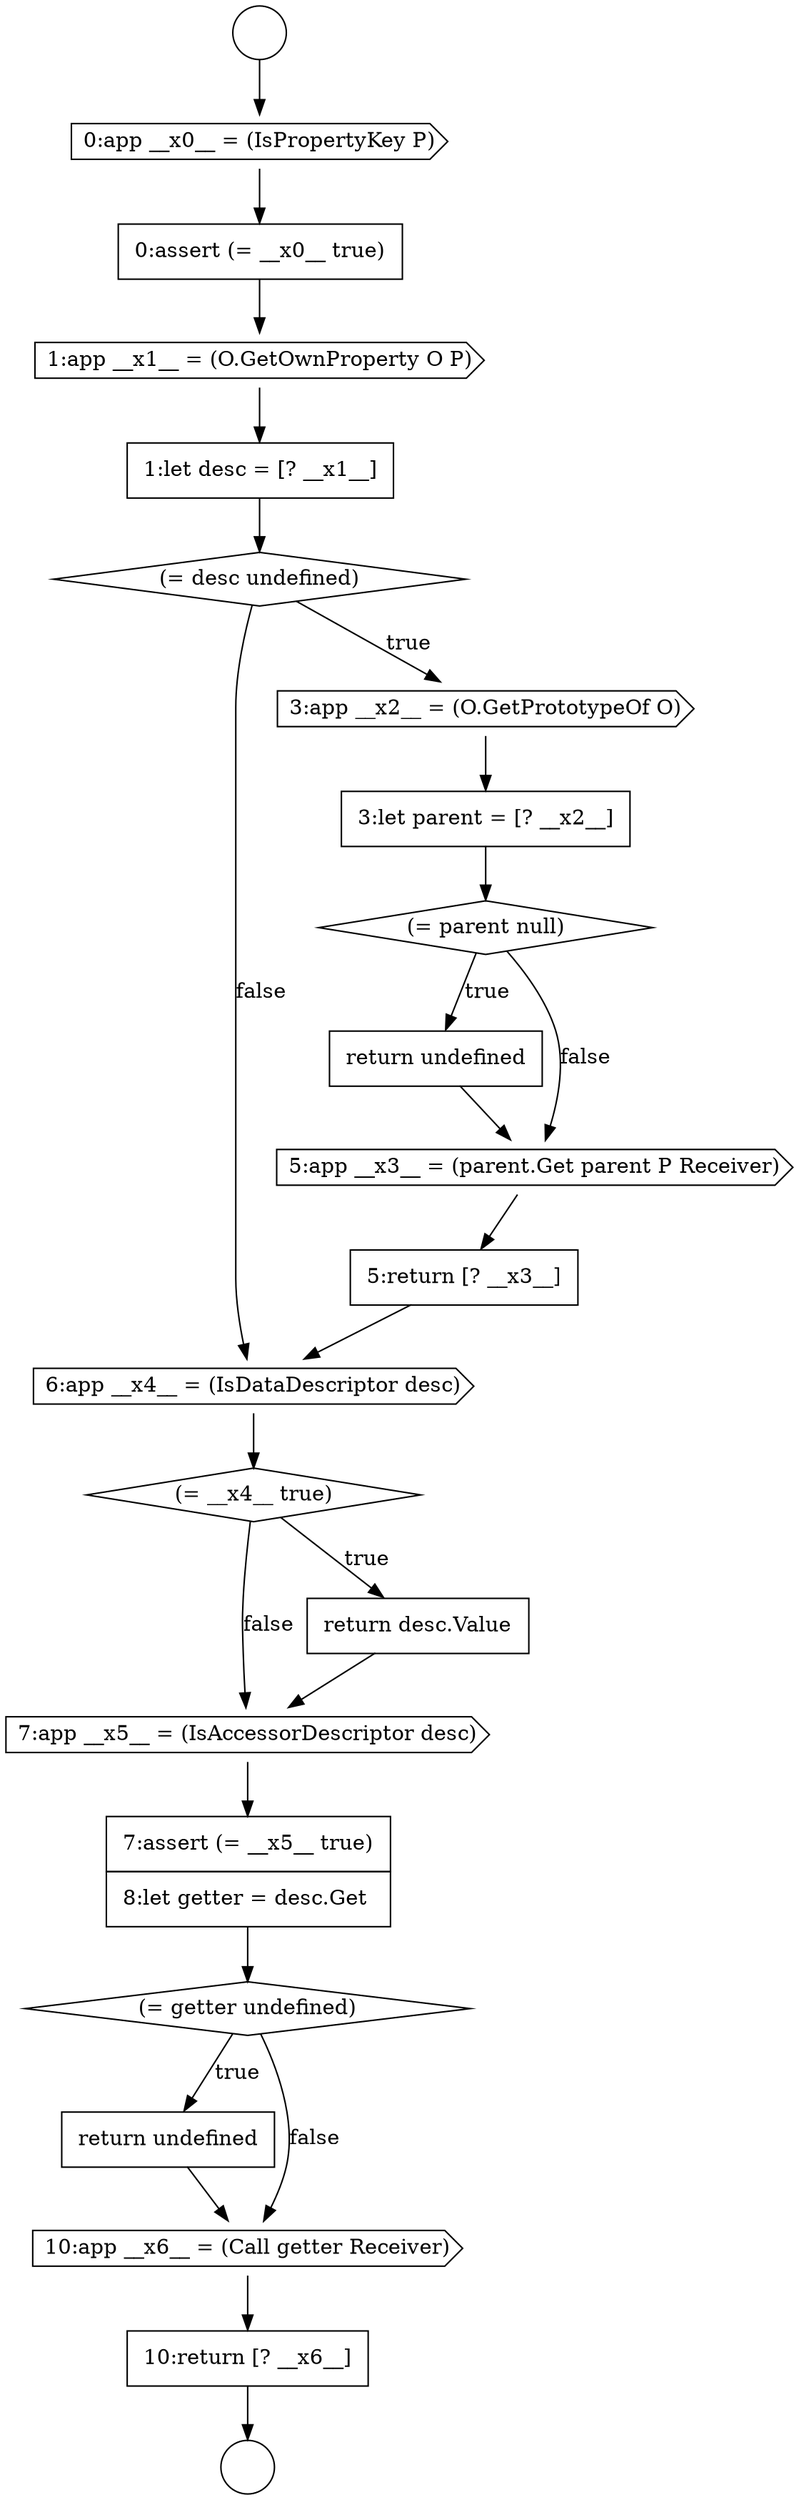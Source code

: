 digraph {
  node2131 [shape=none, margin=0, label=<<font color="black">
    <table border="0" cellborder="1" cellspacing="0" cellpadding="10">
      <tr><td align="left">1:let desc = [? __x1__]</td></tr>
    </table>
  </font>> color="black" fillcolor="white" style=filled]
  node2136 [shape=none, margin=0, label=<<font color="black">
    <table border="0" cellborder="1" cellspacing="0" cellpadding="10">
      <tr><td align="left">return undefined</td></tr>
    </table>
  </font>> color="black" fillcolor="white" style=filled]
  node2126 [shape=circle label=" " color="black" fillcolor="white" style=filled]
  node2137 [shape=cds, label=<<font color="black">5:app __x3__ = (parent.Get parent P Receiver)</font>> color="black" fillcolor="white" style=filled]
  node2140 [shape=diamond, label=<<font color="black">(= __x4__ true)</font>> color="black" fillcolor="white" style=filled]
  node2144 [shape=diamond, label=<<font color="black">(= getter undefined)</font>> color="black" fillcolor="white" style=filled]
  node2134 [shape=none, margin=0, label=<<font color="black">
    <table border="0" cellborder="1" cellspacing="0" cellpadding="10">
      <tr><td align="left">3:let parent = [? __x2__]</td></tr>
    </table>
  </font>> color="black" fillcolor="white" style=filled]
  node2129 [shape=none, margin=0, label=<<font color="black">
    <table border="0" cellborder="1" cellspacing="0" cellpadding="10">
      <tr><td align="left">0:assert (= __x0__ true)</td></tr>
    </table>
  </font>> color="black" fillcolor="white" style=filled]
  node2139 [shape=cds, label=<<font color="black">6:app __x4__ = (IsDataDescriptor desc)</font>> color="black" fillcolor="white" style=filled]
  node2143 [shape=none, margin=0, label=<<font color="black">
    <table border="0" cellborder="1" cellspacing="0" cellpadding="10">
      <tr><td align="left">7:assert (= __x5__ true)</td></tr>
      <tr><td align="left">8:let getter = desc.Get</td></tr>
    </table>
  </font>> color="black" fillcolor="white" style=filled]
  node2128 [shape=cds, label=<<font color="black">0:app __x0__ = (IsPropertyKey P)</font>> color="black" fillcolor="white" style=filled]
  node2145 [shape=none, margin=0, label=<<font color="black">
    <table border="0" cellborder="1" cellspacing="0" cellpadding="10">
      <tr><td align="left">return undefined</td></tr>
    </table>
  </font>> color="black" fillcolor="white" style=filled]
  node2142 [shape=cds, label=<<font color="black">7:app __x5__ = (IsAccessorDescriptor desc)</font>> color="black" fillcolor="white" style=filled]
  node2141 [shape=none, margin=0, label=<<font color="black">
    <table border="0" cellborder="1" cellspacing="0" cellpadding="10">
      <tr><td align="left">return desc.Value</td></tr>
    </table>
  </font>> color="black" fillcolor="white" style=filled]
  node2146 [shape=cds, label=<<font color="black">10:app __x6__ = (Call getter Receiver)</font>> color="black" fillcolor="white" style=filled]
  node2133 [shape=cds, label=<<font color="black">3:app __x2__ = (O.GetPrototypeOf O)</font>> color="black" fillcolor="white" style=filled]
  node2147 [shape=none, margin=0, label=<<font color="black">
    <table border="0" cellborder="1" cellspacing="0" cellpadding="10">
      <tr><td align="left">10:return [? __x6__]</td></tr>
    </table>
  </font>> color="black" fillcolor="white" style=filled]
  node2132 [shape=diamond, label=<<font color="black">(= desc undefined)</font>> color="black" fillcolor="white" style=filled]
  node2135 [shape=diamond, label=<<font color="black">(= parent null)</font>> color="black" fillcolor="white" style=filled]
  node2130 [shape=cds, label=<<font color="black">1:app __x1__ = (O.GetOwnProperty O P)</font>> color="black" fillcolor="white" style=filled]
  node2127 [shape=circle label=" " color="black" fillcolor="white" style=filled]
  node2138 [shape=none, margin=0, label=<<font color="black">
    <table border="0" cellborder="1" cellspacing="0" cellpadding="10">
      <tr><td align="left">5:return [? __x3__]</td></tr>
    </table>
  </font>> color="black" fillcolor="white" style=filled]
  node2131 -> node2132 [ color="black"]
  node2126 -> node2128 [ color="black"]
  node2136 -> node2137 [ color="black"]
  node2137 -> node2138 [ color="black"]
  node2135 -> node2136 [label=<<font color="black">true</font>> color="black"]
  node2135 -> node2137 [label=<<font color="black">false</font>> color="black"]
  node2143 -> node2144 [ color="black"]
  node2128 -> node2129 [ color="black"]
  node2138 -> node2139 [ color="black"]
  node2146 -> node2147 [ color="black"]
  node2145 -> node2146 [ color="black"]
  node2142 -> node2143 [ color="black"]
  node2141 -> node2142 [ color="black"]
  node2134 -> node2135 [ color="black"]
  node2139 -> node2140 [ color="black"]
  node2129 -> node2130 [ color="black"]
  node2140 -> node2141 [label=<<font color="black">true</font>> color="black"]
  node2140 -> node2142 [label=<<font color="black">false</font>> color="black"]
  node2147 -> node2127 [ color="black"]
  node2133 -> node2134 [ color="black"]
  node2130 -> node2131 [ color="black"]
  node2144 -> node2145 [label=<<font color="black">true</font>> color="black"]
  node2144 -> node2146 [label=<<font color="black">false</font>> color="black"]
  node2132 -> node2133 [label=<<font color="black">true</font>> color="black"]
  node2132 -> node2139 [label=<<font color="black">false</font>> color="black"]
}
